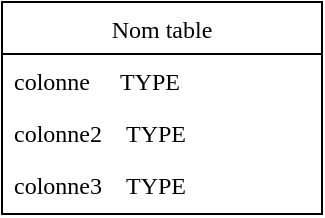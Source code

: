 <mxfile version="15.7.3" type="device" pages="10"><diagram id="C5RBs43oDa-KdzZeNtuy" name="der-entite"><mxGraphModel dx="1024" dy="636" grid="0" gridSize="10" guides="1" tooltips="1" connect="1" arrows="1" fold="0" page="0" pageScale="1" pageWidth="827" pageHeight="1169" math="0" shadow="0"><root><mxCell id="WIyWlLk6GJQsqaUBKTNV-0"/><mxCell id="WIyWlLk6GJQsqaUBKTNV-1" parent="WIyWlLk6GJQsqaUBKTNV-0"/><mxCell id="zkfFHV4jXpPFQw0GAbJ--0" value="Nom table" style="swimlane;fontStyle=0;align=center;verticalAlign=top;childLayout=stackLayout;horizontal=1;startSize=26;horizontalStack=0;resizeParent=1;resizeLast=0;collapsible=1;marginBottom=0;rounded=0;shadow=0;strokeWidth=1;fontFamily=Lucida Console;" parent="WIyWlLk6GJQsqaUBKTNV-1" vertex="1"><mxGeometry x="220" y="120" width="160" height="106" as="geometry"><mxRectangle x="230" y="140" width="160" height="26" as="alternateBounds"/></mxGeometry></mxCell><mxCell id="zkfFHV4jXpPFQw0GAbJ--1" value="colonne     TYPE" style="text;align=left;verticalAlign=top;spacingLeft=4;spacingRight=4;overflow=hidden;rotatable=0;points=[[0,0.5],[1,0.5]];portConstraint=eastwest;fontFamily=Lucida Console;" parent="zkfFHV4jXpPFQw0GAbJ--0" vertex="1"><mxGeometry y="26" width="160" height="26" as="geometry"/></mxCell><mxCell id="zkfFHV4jXpPFQw0GAbJ--2" value="colonne2    TYPE" style="text;align=left;verticalAlign=top;spacingLeft=4;spacingRight=4;overflow=hidden;rotatable=0;points=[[0,0.5],[1,0.5]];portConstraint=eastwest;rounded=0;shadow=0;html=0;fontFamily=Lucida Console;" parent="zkfFHV4jXpPFQw0GAbJ--0" vertex="1"><mxGeometry y="52" width="160" height="26" as="geometry"/></mxCell><mxCell id="zkfFHV4jXpPFQw0GAbJ--3" value="colonne3    TYPE" style="text;align=left;verticalAlign=top;spacingLeft=4;spacingRight=4;overflow=hidden;rotatable=0;points=[[0,0.5],[1,0.5]];portConstraint=eastwest;rounded=0;shadow=0;html=0;fontFamily=Lucida Console;" parent="zkfFHV4jXpPFQw0GAbJ--0" vertex="1"><mxGeometry y="78" width="160" height="26" as="geometry"/></mxCell></root></mxGraphModel></diagram><diagram id="D9b-Dn0LobTqBVT-W9Fx" name="der-relations"><mxGraphModel dx="1808" dy="851" grid="0" gridSize="10" guides="1" tooltips="1" connect="1" arrows="1" fold="0" page="0" pageScale="1" pageWidth="1100" pageHeight="850" math="0" shadow="0"><root><mxCell id="kLMQv0IjpuJt42WNpzRx-0"/><mxCell id="kLMQv0IjpuJt42WNpzRx-1" parent="kLMQv0IjpuJt42WNpzRx-0"/><mxCell id="vgr2a41YpSpFRUY5b3C--0" value="Table B" style="swimlane;fontStyle=0;align=center;verticalAlign=top;childLayout=stackLayout;horizontal=1;startSize=26;horizontalStack=0;resizeParent=1;resizeLast=0;collapsible=1;marginBottom=0;rounded=0;shadow=0;strokeWidth=1;fontFamily=Lucida Console;" vertex="1" parent="kLMQv0IjpuJt42WNpzRx-1"><mxGeometry x="155" y="120" width="160" height="106" as="geometry"><mxRectangle x="230" y="140" width="160" height="26" as="alternateBounds"/></mxGeometry></mxCell><mxCell id="vgr2a41YpSpFRUY5b3C--1" value="colonne1B    TYPE" style="text;align=left;verticalAlign=top;spacingLeft=4;spacingRight=4;overflow=hidden;rotatable=0;points=[[0,0.5],[1,0.5]];portConstraint=eastwest;fontFamily=Lucida Console;" vertex="1" parent="vgr2a41YpSpFRUY5b3C--0"><mxGeometry y="26" width="160" height="26" as="geometry"/></mxCell><mxCell id="vgr2a41YpSpFRUY5b3C--2" value="colonne2B    TYPE" style="text;align=left;verticalAlign=top;spacingLeft=4;spacingRight=4;overflow=hidden;rotatable=0;points=[[0,0.5],[1,0.5]];portConstraint=eastwest;rounded=0;shadow=0;html=0;fontFamily=Lucida Console;" vertex="1" parent="vgr2a41YpSpFRUY5b3C--0"><mxGeometry y="52" width="160" height="26" as="geometry"/></mxCell><mxCell id="vgr2a41YpSpFRUY5b3C--3" value="colonne3B    TYPE" style="text;align=left;verticalAlign=top;spacingLeft=4;spacingRight=4;overflow=hidden;rotatable=0;points=[[0,0.5],[1,0.5]];portConstraint=eastwest;rounded=0;shadow=0;html=0;fontFamily=Lucida Console;" vertex="1" parent="vgr2a41YpSpFRUY5b3C--0"><mxGeometry y="78" width="160" height="26" as="geometry"/></mxCell><mxCell id="vgr2a41YpSpFRUY5b3C--4" value="Table A" style="swimlane;fontStyle=0;align=center;verticalAlign=top;childLayout=stackLayout;horizontal=1;startSize=26;horizontalStack=0;resizeParent=1;resizeLast=0;collapsible=1;marginBottom=0;rounded=0;shadow=0;strokeWidth=1;fontFamily=Lucida Console;" vertex="1" parent="kLMQv0IjpuJt42WNpzRx-1"><mxGeometry x="-97" y="120" width="160" height="106" as="geometry"><mxRectangle x="230" y="140" width="160" height="26" as="alternateBounds"/></mxGeometry></mxCell><mxCell id="vgr2a41YpSpFRUY5b3C--5" value="colonne1A    TYPE" style="text;align=left;verticalAlign=top;spacingLeft=4;spacingRight=4;overflow=hidden;rotatable=0;points=[[0,0.5],[1,0.5]];portConstraint=eastwest;fontFamily=Lucida Console;" vertex="1" parent="vgr2a41YpSpFRUY5b3C--4"><mxGeometry y="26" width="160" height="26" as="geometry"/></mxCell><mxCell id="vgr2a41YpSpFRUY5b3C--6" value="colonne2A    TYPE" style="text;align=left;verticalAlign=top;spacingLeft=4;spacingRight=4;overflow=hidden;rotatable=0;points=[[0,0.5],[1,0.5]];portConstraint=eastwest;rounded=0;shadow=0;html=0;fontFamily=Lucida Console;" vertex="1" parent="vgr2a41YpSpFRUY5b3C--4"><mxGeometry y="52" width="160" height="26" as="geometry"/></mxCell><mxCell id="vgr2a41YpSpFRUY5b3C--7" value="colonne3A    TYPE" style="text;align=left;verticalAlign=top;spacingLeft=4;spacingRight=4;overflow=hidden;rotatable=0;points=[[0,0.5],[1,0.5]];portConstraint=eastwest;rounded=0;shadow=0;html=0;fontFamily=Lucida Console;" vertex="1" parent="vgr2a41YpSpFRUY5b3C--4"><mxGeometry y="78" width="160" height="26" as="geometry"/></mxCell><mxCell id="vgr2a41YpSpFRUY5b3C--8" style="edgeStyle=orthogonalEdgeStyle;rounded=0;orthogonalLoop=1;jettySize=auto;html=1;exitX=1;exitY=0.5;exitDx=0;exitDy=0;entryX=0;entryY=0.5;entryDx=0;entryDy=0;fontFamily=Lucida Console;endArrow=block;endFill=1;endSize=8;" edge="1" parent="kLMQv0IjpuJt42WNpzRx-1" source="vgr2a41YpSpFRUY5b3C--6" target="vgr2a41YpSpFRUY5b3C--1"><mxGeometry relative="1" as="geometry"/></mxCell></root></mxGraphModel></diagram><diagram id="LlS53bU0X4JO5NIweTen" name="cle-primaire"><mxGraphModel dx="1424" dy="636" grid="0" gridSize="10" guides="1" tooltips="1" connect="1" arrows="1" fold="0" page="0" pageScale="1" pageWidth="1100" pageHeight="850" math="0" shadow="0"><root><mxCell id="WvxzAkQigFM5G06DyNWa-0"/><mxCell id="WvxzAkQigFM5G06DyNWa-1" parent="WvxzAkQigFM5G06DyNWa-0"/><mxCell id="owy29zCs14hS-IJ2Bxuc-0" value="Table" style="swimlane;fontStyle=0;align=center;verticalAlign=top;childLayout=stackLayout;horizontal=1;startSize=26;horizontalStack=0;resizeParent=1;resizeLast=0;collapsible=1;marginBottom=0;rounded=0;shadow=0;strokeWidth=1;fontFamily=Lucida Console;" parent="WvxzAkQigFM5G06DyNWa-1" vertex="1"><mxGeometry x="-25" y="123" width="185" height="106" as="geometry"><mxRectangle x="230" y="140" width="160" height="26" as="alternateBounds"/></mxGeometry></mxCell><mxCell id="owy29zCs14hS-IJ2Bxuc-1" value="colonne1    TYPE    &lt;pk&gt;" style="text;align=left;verticalAlign=top;spacingLeft=4;spacingRight=4;overflow=hidden;rotatable=0;points=[[0,0.5],[1,0.5]];portConstraint=eastwest;fontFamily=Lucida Console;fontStyle=4;strokeColor=none;" parent="owy29zCs14hS-IJ2Bxuc-0" vertex="1"><mxGeometry y="26" width="185" height="26" as="geometry"/></mxCell><mxCell id="owy29zCs14hS-IJ2Bxuc-2" value="colonne2    TYPE" style="text;align=left;verticalAlign=top;spacingLeft=4;spacingRight=4;overflow=hidden;rotatable=0;points=[[0,0.5],[1,0.5]];portConstraint=eastwest;rounded=0;shadow=0;html=0;fontFamily=Lucida Console;" parent="owy29zCs14hS-IJ2Bxuc-0" vertex="1"><mxGeometry y="52" width="185" height="26" as="geometry"/></mxCell><mxCell id="owy29zCs14hS-IJ2Bxuc-3" value="colonne3    TYPE" style="text;align=left;verticalAlign=top;spacingLeft=4;spacingRight=4;overflow=hidden;rotatable=0;points=[[0,0.5],[1,0.5]];portConstraint=eastwest;rounded=0;shadow=0;html=0;fontFamily=Lucida Console;" parent="owy29zCs14hS-IJ2Bxuc-0" vertex="1"><mxGeometry y="78" width="185" height="26" as="geometry"/></mxCell></root></mxGraphModel></diagram><diagram id="rqyB9LeMrGLZ1qDMFjtw" name="cle-primaire-composee"><mxGraphModel dx="1808" dy="851" grid="0" gridSize="10" guides="1" tooltips="1" connect="1" arrows="1" fold="0" page="0" pageScale="1" pageWidth="1100" pageHeight="850" math="0" shadow="0"><root><mxCell id="07BVetbxr_40ma_hvVaX-0"/><mxCell id="07BVetbxr_40ma_hvVaX-1" parent="07BVetbxr_40ma_hvVaX-0"/><mxCell id="UziIK74sz4hEKsDTTw3v-0" value="Table" style="swimlane;fontStyle=0;align=center;verticalAlign=top;childLayout=stackLayout;horizontal=1;startSize=26;horizontalStack=0;resizeParent=1;resizeLast=0;collapsible=1;marginBottom=0;rounded=0;shadow=0;strokeWidth=1;fontFamily=Lucida Console;" vertex="1" parent="07BVetbxr_40ma_hvVaX-1"><mxGeometry x="-25" y="123" width="185" height="106" as="geometry"><mxRectangle x="230" y="140" width="160" height="26" as="alternateBounds"/></mxGeometry></mxCell><mxCell id="UziIK74sz4hEKsDTTw3v-1" value="colonne1    TYPE    &lt;pk&gt;" style="text;align=left;verticalAlign=top;spacingLeft=4;spacingRight=4;overflow=hidden;rotatable=0;points=[[0,0.5],[1,0.5]];portConstraint=eastwest;fontFamily=Lucida Console;fontStyle=4" vertex="1" parent="UziIK74sz4hEKsDTTw3v-0"><mxGeometry y="26" width="185" height="26" as="geometry"/></mxCell><mxCell id="UziIK74sz4hEKsDTTw3v-2" value="colonne2    TYPE    &lt;pk&gt;" style="text;align=left;verticalAlign=top;spacingLeft=4;spacingRight=4;overflow=hidden;rotatable=0;points=[[0,0.5],[1,0.5]];portConstraint=eastwest;rounded=0;shadow=0;html=0;fontFamily=Lucida Console;fontStyle=4" vertex="1" parent="UziIK74sz4hEKsDTTw3v-0"><mxGeometry y="52" width="185" height="26" as="geometry"/></mxCell><mxCell id="UziIK74sz4hEKsDTTw3v-3" value="colonne3    TYPE" style="text;align=left;verticalAlign=top;spacingLeft=4;spacingRight=4;overflow=hidden;rotatable=0;points=[[0,0.5],[1,0.5]];portConstraint=eastwest;rounded=0;shadow=0;html=0;fontFamily=Lucida Console;" vertex="1" parent="UziIK74sz4hEKsDTTw3v-0"><mxGeometry y="78" width="185" height="26" as="geometry"/></mxCell></root></mxGraphModel></diagram><diagram id="w32gjwLw-spZqtf6FVbt" name="non-nul"><mxGraphModel dx="1808" dy="851" grid="0" gridSize="10" guides="1" tooltips="1" connect="1" arrows="1" fold="0" page="0" pageScale="1" pageWidth="1100" pageHeight="850" math="0" shadow="0"><root><mxCell id="0l8ecwBUuyvc-x7pUuw2-0"/><mxCell id="0l8ecwBUuyvc-x7pUuw2-1" parent="0l8ecwBUuyvc-x7pUuw2-0"/><mxCell id="0jrC7W3eJ_2u3SNz7e74-0" value="Table" style="swimlane;fontStyle=0;align=center;verticalAlign=top;childLayout=stackLayout;horizontal=1;startSize=26;horizontalStack=0;resizeParent=1;resizeLast=0;collapsible=1;marginBottom=0;rounded=0;shadow=0;strokeWidth=1;fontFamily=Lucida Console;" vertex="1" parent="0l8ecwBUuyvc-x7pUuw2-1"><mxGeometry x="-25" y="123" width="217" height="106" as="geometry"><mxRectangle x="230" y="140" width="160" height="26" as="alternateBounds"/></mxGeometry></mxCell><mxCell id="0jrC7W3eJ_2u3SNz7e74-1" value="colonne1    TYPE" style="text;align=left;verticalAlign=top;spacingLeft=4;spacingRight=4;overflow=hidden;rotatable=0;points=[[0,0.5],[1,0.5]];portConstraint=eastwest;fontFamily=Lucida Console;fontStyle=0" vertex="1" parent="0jrC7W3eJ_2u3SNz7e74-0"><mxGeometry y="26" width="217" height="26" as="geometry"/></mxCell><mxCell id="0jrC7W3eJ_2u3SNz7e74-2" value="colonne2    TYPE   not null" style="text;align=left;verticalAlign=top;spacingLeft=4;spacingRight=4;overflow=hidden;rotatable=0;points=[[0,0.5],[1,0.5]];portConstraint=eastwest;rounded=0;shadow=0;html=0;fontFamily=Lucida Console;" vertex="1" parent="0jrC7W3eJ_2u3SNz7e74-0"><mxGeometry y="52" width="217" height="26" as="geometry"/></mxCell><mxCell id="0jrC7W3eJ_2u3SNz7e74-3" value="colonne3    TYPE" style="text;align=left;verticalAlign=top;spacingLeft=4;spacingRight=4;overflow=hidden;rotatable=0;points=[[0,0.5],[1,0.5]];portConstraint=eastwest;rounded=0;shadow=0;html=0;fontFamily=Lucida Console;" vertex="1" parent="0jrC7W3eJ_2u3SNz7e74-0"><mxGeometry y="78" width="217" height="26" as="geometry"/></mxCell></root></mxGraphModel></diagram><diagram id="I3Sxrsi-gAi3gDQ1JUn7" name="valeur-defaut"><mxGraphModel dx="1808" dy="851" grid="0" gridSize="10" guides="1" tooltips="1" connect="1" arrows="1" fold="0" page="0" pageScale="1" pageWidth="1100" pageHeight="850" math="0" shadow="0"><root><mxCell id="bDWnLz-5DOKxvgSZR70H-0"/><mxCell id="bDWnLz-5DOKxvgSZR70H-1" parent="bDWnLz-5DOKxvgSZR70H-0"/><mxCell id="LlpGqwnkumnkHYfsnq8W-0" value="Table" style="swimlane;fontStyle=0;align=center;verticalAlign=top;childLayout=stackLayout;horizontal=1;startSize=26;horizontalStack=0;resizeParent=1;resizeLast=0;collapsible=1;marginBottom=0;rounded=0;shadow=0;strokeWidth=1;fontFamily=Lucida Console;" vertex="1" parent="bDWnLz-5DOKxvgSZR70H-1"><mxGeometry x="-25" y="123" width="204" height="106" as="geometry"><mxRectangle x="230" y="140" width="160" height="26" as="alternateBounds"/></mxGeometry></mxCell><mxCell id="LlpGqwnkumnkHYfsnq8W-1" value="colonne1    TYPE" style="text;align=left;verticalAlign=top;spacingLeft=4;spacingRight=4;overflow=hidden;rotatable=0;points=[[0,0.5],[1,0.5]];portConstraint=eastwest;fontFamily=Lucida Console;fontStyle=0" vertex="1" parent="LlpGqwnkumnkHYfsnq8W-0"><mxGeometry y="26" width="204" height="26" as="geometry"/></mxCell><mxCell id="LlpGqwnkumnkHYfsnq8W-2" value="colonne2    TYPE = valeur" style="text;align=left;verticalAlign=top;spacingLeft=4;spacingRight=4;overflow=hidden;rotatable=0;points=[[0,0.5],[1,0.5]];portConstraint=eastwest;rounded=0;shadow=0;html=0;fontFamily=Lucida Console;" vertex="1" parent="LlpGqwnkumnkHYfsnq8W-0"><mxGeometry y="52" width="204" height="26" as="geometry"/></mxCell><mxCell id="LlpGqwnkumnkHYfsnq8W-3" value="colonne3    TYPE" style="text;align=left;verticalAlign=top;spacingLeft=4;spacingRight=4;overflow=hidden;rotatable=0;points=[[0,0.5],[1,0.5]];portConstraint=eastwest;rounded=0;shadow=0;html=0;fontFamily=Lucida Console;" vertex="1" parent="LlpGqwnkumnkHYfsnq8W-0"><mxGeometry y="78" width="204" height="26" as="geometry"/></mxCell></root></mxGraphModel></diagram><diagram id="amTNoDMaMST0JmwowO06" name="cle-etrangere"><mxGraphModel dx="1808" dy="851" grid="0" gridSize="10" guides="1" tooltips="1" connect="1" arrows="1" fold="0" page="0" pageScale="1" pageWidth="1100" pageHeight="850" math="0" shadow="0"><root><mxCell id="nT7Nl-NcEA9RjarQUYOJ-0"/><mxCell id="nT7Nl-NcEA9RjarQUYOJ-1" parent="nT7Nl-NcEA9RjarQUYOJ-0"/><mxCell id="5W5Psx_CIb_DV3aqsBja-0" value="Table B" style="swimlane;fontStyle=0;align=center;verticalAlign=top;childLayout=stackLayout;horizontal=1;startSize=26;horizontalStack=0;resizeParent=1;resizeLast=0;collapsible=1;marginBottom=0;rounded=0;shadow=0;strokeWidth=1;fontFamily=Lucida Console;" vertex="1" parent="nT7Nl-NcEA9RjarQUYOJ-1"><mxGeometry x="182" y="120" width="160" height="106" as="geometry"><mxRectangle x="230" y="140" width="160" height="26" as="alternateBounds"/></mxGeometry></mxCell><mxCell id="5W5Psx_CIb_DV3aqsBja-1" value="colonne1B    TYPE" style="text;align=left;verticalAlign=top;spacingLeft=4;spacingRight=4;overflow=hidden;rotatable=0;points=[[0,0.5],[1,0.5]];portConstraint=eastwest;fontFamily=Lucida Console;" vertex="1" parent="5W5Psx_CIb_DV3aqsBja-0"><mxGeometry y="26" width="160" height="26" as="geometry"/></mxCell><mxCell id="5W5Psx_CIb_DV3aqsBja-2" value="colonne2B    TYPE" style="text;align=left;verticalAlign=top;spacingLeft=4;spacingRight=4;overflow=hidden;rotatable=0;points=[[0,0.5],[1,0.5]];portConstraint=eastwest;rounded=0;shadow=0;html=0;fontFamily=Lucida Console;" vertex="1" parent="5W5Psx_CIb_DV3aqsBja-0"><mxGeometry y="52" width="160" height="26" as="geometry"/></mxCell><mxCell id="5W5Psx_CIb_DV3aqsBja-3" value="colonne3B    TYPE" style="text;align=left;verticalAlign=top;spacingLeft=4;spacingRight=4;overflow=hidden;rotatable=0;points=[[0,0.5],[1,0.5]];portConstraint=eastwest;rounded=0;shadow=0;html=0;fontFamily=Lucida Console;" vertex="1" parent="5W5Psx_CIb_DV3aqsBja-0"><mxGeometry y="78" width="160" height="26" as="geometry"/></mxCell><mxCell id="5W5Psx_CIb_DV3aqsBja-4" value="Table A" style="swimlane;fontStyle=0;align=center;verticalAlign=top;childLayout=stackLayout;horizontal=1;startSize=26;horizontalStack=0;resizeParent=1;resizeLast=0;collapsible=1;marginBottom=0;rounded=0;shadow=0;strokeWidth=1;fontFamily=Lucida Console;" vertex="1" parent="nT7Nl-NcEA9RjarQUYOJ-1"><mxGeometry x="-97" y="120" width="194" height="106" as="geometry"><mxRectangle x="230" y="140" width="160" height="26" as="alternateBounds"/></mxGeometry></mxCell><mxCell id="5W5Psx_CIb_DV3aqsBja-5" value="colonne1A    TYPE" style="text;align=left;verticalAlign=top;spacingLeft=4;spacingRight=4;overflow=hidden;rotatable=0;points=[[0,0.5],[1,0.5]];portConstraint=eastwest;fontFamily=Lucida Console;" vertex="1" parent="5W5Psx_CIb_DV3aqsBja-4"><mxGeometry y="26" width="194" height="26" as="geometry"/></mxCell><mxCell id="5W5Psx_CIb_DV3aqsBja-6" value="colonne2A    TYPE    &lt;fk&gt;" style="text;align=left;verticalAlign=top;spacingLeft=4;spacingRight=4;overflow=hidden;rotatable=0;points=[[0,0.5],[1,0.5]];portConstraint=eastwest;rounded=0;shadow=0;html=0;fontFamily=Lucida Console;" vertex="1" parent="5W5Psx_CIb_DV3aqsBja-4"><mxGeometry y="52" width="194" height="26" as="geometry"/></mxCell><mxCell id="5W5Psx_CIb_DV3aqsBja-7" value="colonne3A    TYPE" style="text;align=left;verticalAlign=top;spacingLeft=4;spacingRight=4;overflow=hidden;rotatable=0;points=[[0,0.5],[1,0.5]];portConstraint=eastwest;rounded=0;shadow=0;html=0;fontFamily=Lucida Console;" vertex="1" parent="5W5Psx_CIb_DV3aqsBja-4"><mxGeometry y="78" width="194" height="26" as="geometry"/></mxCell><mxCell id="5W5Psx_CIb_DV3aqsBja-8" style="edgeStyle=orthogonalEdgeStyle;rounded=0;orthogonalLoop=1;jettySize=auto;html=1;exitX=1;exitY=0.5;exitDx=0;exitDy=0;entryX=0;entryY=0.5;entryDx=0;entryDy=0;fontFamily=Lucida Console;endArrow=block;endFill=1;endSize=8;" edge="1" parent="nT7Nl-NcEA9RjarQUYOJ-1" source="5W5Psx_CIb_DV3aqsBja-6" target="5W5Psx_CIb_DV3aqsBja-1"><mxGeometry relative="1" as="geometry"/></mxCell></root></mxGraphModel></diagram><diagram id="P1bN_ujrWvZtinfgcB2p" name="contraintes"><mxGraphModel dx="1808" dy="851" grid="0" gridSize="10" guides="1" tooltips="1" connect="1" arrows="1" fold="0" page="0" pageScale="1" pageWidth="1100" pageHeight="850" math="0" shadow="0"><root><mxCell id="wTVC3vkNd-uRksMQb47U-0"/><mxCell id="wTVC3vkNd-uRksMQb47U-1" parent="wTVC3vkNd-uRksMQb47U-0"/><mxCell id="qJc_YS66T3hrVvG2zQPt-0" value="Table B" style="swimlane;fontStyle=0;align=center;verticalAlign=top;childLayout=stackLayout;horizontal=1;startSize=26;horizontalStack=0;resizeParent=1;resizeLast=0;collapsible=1;marginBottom=0;rounded=0;shadow=0;strokeWidth=1;fontFamily=Lucida Console;" parent="wTVC3vkNd-uRksMQb47U-1" vertex="1"><mxGeometry x="182" y="120" width="201" height="106" as="geometry"><mxRectangle x="230" y="140" width="160" height="26" as="alternateBounds"/></mxGeometry></mxCell><mxCell id="qJc_YS66T3hrVvG2zQPt-1" value="colonne1B    TYPE" style="text;align=left;verticalAlign=top;spacingLeft=4;spacingRight=4;overflow=hidden;rotatable=0;points=[[0,0.5],[1,0.5]];portConstraint=eastwest;fontFamily=Lucida Console;" parent="qJc_YS66T3hrVvG2zQPt-0" vertex="1"><mxGeometry y="26" width="201" height="26" as="geometry"/></mxCell><mxCell id="qJc_YS66T3hrVvG2zQPt-2" value="colonne2B    TYPE" style="text;align=left;verticalAlign=top;spacingLeft=4;spacingRight=4;overflow=hidden;rotatable=0;points=[[0,0.5],[1,0.5]];portConstraint=eastwest;rounded=0;shadow=0;html=0;fontFamily=Lucida Console;" parent="qJc_YS66T3hrVvG2zQPt-0" vertex="1"><mxGeometry y="52" width="201" height="26" as="geometry"/></mxCell><mxCell id="qJc_YS66T3hrVvG2zQPt-3" value="colonne3B    TYPE    &lt;c02&gt;" style="text;align=left;verticalAlign=top;spacingLeft=4;spacingRight=4;overflow=hidden;rotatable=0;points=[[0,0.5],[1,0.5]];portConstraint=eastwest;rounded=0;shadow=0;html=0;fontFamily=Lucida Console;" parent="qJc_YS66T3hrVvG2zQPt-0" vertex="1"><mxGeometry y="78" width="201" height="26" as="geometry"/></mxCell><mxCell id="qJc_YS66T3hrVvG2zQPt-4" value="Table A" style="swimlane;fontStyle=0;align=center;verticalAlign=top;childLayout=stackLayout;horizontal=1;startSize=26;horizontalStack=0;resizeParent=1;resizeLast=0;collapsible=1;marginBottom=0;rounded=0;shadow=0;strokeWidth=1;fontFamily=Lucida Console;" parent="wTVC3vkNd-uRksMQb47U-1" vertex="1"><mxGeometry x="-97" y="120" width="202" height="106" as="geometry"><mxRectangle x="230" y="140" width="160" height="26" as="alternateBounds"/></mxGeometry></mxCell><mxCell id="qJc_YS66T3hrVvG2zQPt-5" value="colonne1A    TYPE" style="text;align=left;verticalAlign=top;spacingLeft=4;spacingRight=4;overflow=hidden;rotatable=0;points=[[0,0.5],[1,0.5]];portConstraint=eastwest;fontFamily=Lucida Console;" parent="qJc_YS66T3hrVvG2zQPt-4" vertex="1"><mxGeometry y="26" width="202" height="26" as="geometry"/></mxCell><mxCell id="qJc_YS66T3hrVvG2zQPt-6" value="colonne2A    TYPE    &lt;c01&gt;" style="text;align=left;verticalAlign=top;spacingLeft=4;spacingRight=4;overflow=hidden;rotatable=0;points=[[0,0.5],[1,0.5]];portConstraint=eastwest;rounded=0;shadow=0;html=0;fontFamily=Lucida Console;" parent="qJc_YS66T3hrVvG2zQPt-4" vertex="1"><mxGeometry y="52" width="202" height="26" as="geometry"/></mxCell><mxCell id="qJc_YS66T3hrVvG2zQPt-7" value="colonne3A    TYPE    &lt;c01&gt;" style="text;align=left;verticalAlign=top;spacingLeft=4;spacingRight=4;overflow=hidden;rotatable=0;points=[[0,0.5],[1,0.5]];portConstraint=eastwest;rounded=0;shadow=0;html=0;fontFamily=Lucida Console;" parent="qJc_YS66T3hrVvG2zQPt-4" vertex="1"><mxGeometry y="78" width="202" height="26" as="geometry"/></mxCell></root></mxGraphModel></diagram><diagram id="6jp-YBDsgqQoSQAEM3TZ" name="embarcation"><mxGraphModel dx="2508" dy="851" grid="0" gridSize="10" guides="1" tooltips="1" connect="1" arrows="1" fold="0" page="1" pageScale="1" pageWidth="1100" pageHeight="850" math="0" shadow="0"><root><mxCell id="sNl0eQAJDgG8uwdiB_2A-0"/><mxCell id="sNl0eQAJDgG8uwdiB_2A-1" parent="sNl0eQAJDgG8uwdiB_2A-0"/><mxCell id="sNl0eQAJDgG8uwdiB_2A-2" value="Location" style="swimlane;fontStyle=0;childLayout=stackLayout;horizontal=1;startSize=26;fillColor=none;horizontalStack=0;resizeParent=1;resizeParentMax=0;resizeLast=0;collapsible=1;marginBottom=0;fontFamily=Lucida Console;" parent="sNl0eQAJDgG8uwdiB_2A-1" vertex="1"><mxGeometry x="330" y="53" width="316" height="156" as="geometry"/></mxCell><mxCell id="sNl0eQAJDgG8uwdiB_2A-3" value="id                 INT       &lt;pk&gt;" style="text;strokeColor=none;fillColor=none;align=left;verticalAlign=top;spacingLeft=4;spacingRight=4;overflow=hidden;rotatable=0;points=[[0,0.5],[1,0.5]];portConstraint=eastwest;fontStyle=4;fontFamily=Lucida Console;" parent="sNl0eQAJDgG8uwdiB_2A-2" vertex="1"><mxGeometry y="26" width="316" height="26" as="geometry"/></mxCell><mxCell id="sNl0eQAJDgG8uwdiB_2A-4" value="prisePossession    DATETIME       not null" style="text;strokeColor=none;fillColor=none;align=left;verticalAlign=top;spacingLeft=4;spacingRight=4;overflow=hidden;rotatable=0;points=[[0,0.5],[1,0.5]];portConstraint=eastwest;fontFamily=Lucida Console;" parent="sNl0eQAJDgG8uwdiB_2A-2" vertex="1"><mxGeometry y="52" width="316" height="26" as="geometry"/></mxCell><mxCell id="sNl0eQAJDgG8uwdiB_2A-5" value="retourPrevu        DATETIME       not null" style="text;strokeColor=none;fillColor=none;align=left;verticalAlign=top;spacingLeft=4;spacingRight=4;overflow=hidden;rotatable=0;points=[[0,0.5],[1,0.5]];portConstraint=eastwest;fontFamily=Lucida Console;" parent="sNl0eQAJDgG8uwdiB_2A-2" vertex="1"><mxGeometry y="78" width="316" height="26" as="geometry"/></mxCell><mxCell id="sNl0eQAJDgG8uwdiB_2A-6" value="retourReel         DATETIME       not null" style="text;strokeColor=none;fillColor=none;align=left;verticalAlign=top;spacingLeft=4;spacingRight=4;overflow=hidden;rotatable=0;points=[[0,0.5],[1,0.5]];portConstraint=eastwest;fontFamily=Lucida Console;" parent="sNl0eQAJDgG8uwdiB_2A-2" vertex="1"><mxGeometry y="104" width="316" height="26" as="geometry"/></mxCell><mxCell id="sNl0eQAJDgG8uwdiB_2A-15" value="client             INTEGER   &lt;fk&gt; not null" style="text;strokeColor=none;fillColor=none;align=left;verticalAlign=top;spacingLeft=4;spacingRight=4;overflow=hidden;rotatable=0;points=[[0,0.5],[1,0.5]];portConstraint=eastwest;fontFamily=Lucida Console;" parent="sNl0eQAJDgG8uwdiB_2A-2" vertex="1"><mxGeometry y="130" width="316" height="26" as="geometry"/></mxCell><mxCell id="sNl0eQAJDgG8uwdiB_2A-7" value="Client" style="swimlane;fontStyle=0;childLayout=stackLayout;horizontal=1;startSize=26;fillColor=none;horizontalStack=0;resizeParent=1;resizeParentMax=0;resizeLast=0;collapsible=1;marginBottom=0;fontFamily=Lucida Console;" parent="sNl0eQAJDgG8uwdiB_2A-1" vertex="1"><mxGeometry x="716" y="45" width="343" height="208" as="geometry"/></mxCell><mxCell id="sNl0eQAJDgG8uwdiB_2A-8" value="id                 INT         &lt;pk&gt;" style="text;strokeColor=none;fillColor=none;align=left;verticalAlign=top;spacingLeft=4;spacingRight=4;overflow=hidden;rotatable=0;points=[[0,0.5],[1,0.5]];portConstraint=eastwest;fontStyle=4;fontFamily=Lucida Console;" parent="sNl0eQAJDgG8uwdiB_2A-7" vertex="1"><mxGeometry y="26" width="343" height="26" as="geometry"/></mxCell><mxCell id="sNl0eQAJDgG8uwdiB_2A-9" value="nom                VARCHAR(255)      not null" style="text;strokeColor=none;fillColor=none;align=left;verticalAlign=top;spacingLeft=4;spacingRight=4;overflow=hidden;rotatable=0;points=[[0,0.5],[1,0.5]];portConstraint=eastwest;fontFamily=Lucida Console;" parent="sNl0eQAJDgG8uwdiB_2A-7" vertex="1"><mxGeometry y="52" width="343" height="26" as="geometry"/></mxCell><mxCell id="sNl0eQAJDgG8uwdiB_2A-10" value="prenom             VARCHAR(255)      not null" style="text;strokeColor=none;fillColor=none;align=left;verticalAlign=top;spacingLeft=4;spacingRight=4;overflow=hidden;rotatable=0;points=[[0,0.5],[1,0.5]];portConstraint=eastwest;fontFamily=Lucida Console;" parent="sNl0eQAJDgG8uwdiB_2A-7" vertex="1"><mxGeometry y="78" width="343" height="26" as="geometry"/></mxCell><mxCell id="sNl0eQAJDgG8uwdiB_2A-11" value="numeroCivique      INT               not null" style="text;strokeColor=none;fillColor=none;align=left;verticalAlign=top;spacingLeft=4;spacingRight=4;overflow=hidden;rotatable=0;points=[[0,0.5],[1,0.5]];portConstraint=eastwest;fontFamily=Lucida Console;" parent="sNl0eQAJDgG8uwdiB_2A-7" vertex="1"><mxGeometry y="104" width="343" height="26" as="geometry"/></mxCell><mxCell id="sNl0eQAJDgG8uwdiB_2A-12" value="rue                VARCHAR(255)      not null" style="text;strokeColor=none;fillColor=none;align=left;verticalAlign=top;spacingLeft=4;spacingRight=4;overflow=hidden;rotatable=0;points=[[0,0.5],[1,0.5]];portConstraint=eastwest;fontFamily=Lucida Console;" parent="sNl0eQAJDgG8uwdiB_2A-7" vertex="1"><mxGeometry y="130" width="343" height="26" as="geometry"/></mxCell><mxCell id="sNl0eQAJDgG8uwdiB_2A-13" value="ville              VARCHAR(255)      not null" style="text;strokeColor=none;fillColor=none;align=left;verticalAlign=top;spacingLeft=4;spacingRight=4;overflow=hidden;rotatable=0;points=[[0,0.5],[1,0.5]];portConstraint=eastwest;fontFamily=Lucida Console;" parent="sNl0eQAJDgG8uwdiB_2A-7" vertex="1"><mxGeometry y="156" width="343" height="26" as="geometry"/></mxCell><mxCell id="sNl0eQAJDgG8uwdiB_2A-14" value="telephone          VARCHAR(255)      not null" style="text;strokeColor=none;fillColor=none;align=left;verticalAlign=top;spacingLeft=4;spacingRight=4;overflow=hidden;rotatable=0;points=[[0,0.5],[1,0.5]];portConstraint=eastwest;fontFamily=Lucida Console;" parent="sNl0eQAJDgG8uwdiB_2A-7" vertex="1"><mxGeometry y="182" width="343" height="26" as="geometry"/></mxCell><mxCell id="sNl0eQAJDgG8uwdiB_2A-16" style="edgeStyle=orthogonalEdgeStyle;rounded=0;orthogonalLoop=1;jettySize=auto;html=1;exitX=1;exitY=0.5;exitDx=0;exitDy=0;entryX=0;entryY=0.5;entryDx=0;entryDy=0;fontFamily=Lucida Console;endArrow=block;endFill=1;endSize=8;" parent="sNl0eQAJDgG8uwdiB_2A-1" source="sNl0eQAJDgG8uwdiB_2A-15" target="sNl0eQAJDgG8uwdiB_2A-8" edge="1"><mxGeometry relative="1" as="geometry"/></mxCell><mxCell id="sNl0eQAJDgG8uwdiB_2A-17" value="TypeEmbarcation" style="swimlane;fontStyle=0;childLayout=stackLayout;horizontal=1;startSize=26;fillColor=none;horizontalStack=0;resizeParent=1;resizeParentMax=0;resizeLast=0;collapsible=1;marginBottom=0;fontFamily=Lucida Console;" parent="sNl0eQAJDgG8uwdiB_2A-1" vertex="1"><mxGeometry x="313" y="578" width="371" height="182" as="geometry"/></mxCell><mxCell id="sNl0eQAJDgG8uwdiB_2A-18" value="id                    INT           &lt;pk&gt;" style="text;strokeColor=none;fillColor=none;align=left;verticalAlign=top;spacingLeft=4;spacingRight=4;overflow=hidden;rotatable=0;points=[[0,0.5],[1,0.5]];portConstraint=eastwest;fontStyle=4;fontFamily=Lucida Console;" parent="sNl0eQAJDgG8uwdiB_2A-17" vertex="1"><mxGeometry y="26" width="371" height="26" as="geometry"/></mxCell><mxCell id="sNl0eQAJDgG8uwdiB_2A-19" value="nom                   VARCHAR(255)       not null" style="text;strokeColor=none;fillColor=none;align=left;verticalAlign=top;spacingLeft=4;spacingRight=4;overflow=hidden;rotatable=0;points=[[0,0.5],[1,0.5]];portConstraint=eastwest;fontFamily=Lucida Console;" parent="sNl0eQAJDgG8uwdiB_2A-17" vertex="1"><mxGeometry y="52" width="371" height="26" as="geometry"/></mxCell><mxCell id="sNl0eQAJDgG8uwdiB_2A-23" value="coutHoraire           NUMERIC(6,2)       not null" style="text;strokeColor=none;fillColor=none;align=left;verticalAlign=top;spacingLeft=4;spacingRight=4;overflow=hidden;rotatable=0;points=[[0,0.5],[1,0.5]];portConstraint=eastwest;fontFamily=Lucida Console;" parent="sNl0eQAJDgG8uwdiB_2A-17" vertex="1"><mxGeometry y="78" width="371" height="26" as="geometry"/></mxCell><mxCell id="sNl0eQAJDgG8uwdiB_2A-20" value="occupationMinimale    INT                not null" style="text;strokeColor=none;fillColor=none;align=left;verticalAlign=top;spacingLeft=4;spacingRight=4;overflow=hidden;rotatable=0;points=[[0,0.5],[1,0.5]];portConstraint=eastwest;fontFamily=Lucida Console;" parent="sNl0eQAJDgG8uwdiB_2A-17" vertex="1"><mxGeometry y="104" width="371" height="26" as="geometry"/></mxCell><mxCell id="sNl0eQAJDgG8uwdiB_2A-21" value="occupationMaximale    INT           &lt;c1&gt; not null" style="text;strokeColor=none;fillColor=none;align=left;verticalAlign=top;spacingLeft=4;spacingRight=4;overflow=hidden;rotatable=0;points=[[0,0.5],[1,0.5]];portConstraint=eastwest;fontFamily=Lucida Console;" parent="sNl0eQAJDgG8uwdiB_2A-17" vertex="1"><mxGeometry y="130" width="371" height="26" as="geometry"/></mxCell><mxCell id="sNl0eQAJDgG8uwdiB_2A-31" value="pagaieRequise         INT                not null" style="text;strokeColor=none;fillColor=none;align=left;verticalAlign=top;spacingLeft=4;spacingRight=4;overflow=hidden;rotatable=0;points=[[0,0.5],[1,0.5]];portConstraint=eastwest;fontFamily=Lucida Console;" parent="sNl0eQAJDgG8uwdiB_2A-17" vertex="1"><mxGeometry y="156" width="371" height="26" as="geometry"/></mxCell><mxCell id="sNl0eQAJDgG8uwdiB_2A-24" value="TypePagaie" style="swimlane;fontStyle=0;childLayout=stackLayout;horizontal=1;startSize=26;fillColor=none;horizontalStack=0;resizeParent=1;resizeParentMax=0;resizeLast=0;collapsible=1;marginBottom=0;fontFamily=Lucida Console;" parent="sNl0eQAJDgG8uwdiB_2A-1" vertex="1"><mxGeometry x="726" y="709" width="366" height="104" as="geometry"/></mxCell><mxCell id="sNl0eQAJDgG8uwdiB_2A-25" value="id                    INT           &lt;pk&gt;" style="text;strokeColor=none;fillColor=none;align=left;verticalAlign=top;spacingLeft=4;spacingRight=4;overflow=hidden;rotatable=0;points=[[0,0.5],[1,0.5]];portConstraint=eastwest;fontStyle=4;fontFamily=Lucida Console;" parent="sNl0eQAJDgG8uwdiB_2A-24" vertex="1"><mxGeometry y="26" width="366" height="26" as="geometry"/></mxCell><mxCell id="sNl0eQAJDgG8uwdiB_2A-30" value="coutHoraire           NUMERIC(6,2)       not null" style="text;strokeColor=none;fillColor=none;align=left;verticalAlign=top;spacingLeft=4;spacingRight=4;overflow=hidden;rotatable=0;points=[[0,0.5],[1,0.5]];portConstraint=eastwest;fontFamily=Lucida Console;" parent="sNl0eQAJDgG8uwdiB_2A-24" vertex="1"><mxGeometry y="52" width="366" height="26" as="geometry"/></mxCell><mxCell id="sNl0eQAJDgG8uwdiB_2A-27" value="nombrePales           INT" style="text;strokeColor=none;fillColor=none;align=left;verticalAlign=top;spacingLeft=4;spacingRight=4;overflow=hidden;rotatable=0;points=[[0,0.5],[1,0.5]];portConstraint=eastwest;fontFamily=Lucida Console;" parent="sNl0eQAJDgG8uwdiB_2A-24" vertex="1"><mxGeometry y="78" width="366" height="26" as="geometry"/></mxCell><mxCell id="sNl0eQAJDgG8uwdiB_2A-32" style="edgeStyle=orthogonalEdgeStyle;rounded=0;orthogonalLoop=1;jettySize=auto;html=1;exitX=1;exitY=0.5;exitDx=0;exitDy=0;entryX=0;entryY=0.5;entryDx=0;entryDy=0;fontFamily=Lucida Console;endArrow=block;endFill=1;endSize=8;" parent="sNl0eQAJDgG8uwdiB_2A-1" source="sNl0eQAJDgG8uwdiB_2A-31" target="sNl0eQAJDgG8uwdiB_2A-25" edge="1"><mxGeometry relative="1" as="geometry"/></mxCell><mxCell id="sNl0eQAJDgG8uwdiB_2A-33" value="Embarcation" style="swimlane;fontStyle=0;childLayout=stackLayout;horizontal=1;startSize=26;fillColor=none;horizontalStack=0;resizeParent=1;resizeParentMax=0;resizeLast=0;collapsible=1;marginBottom=0;fontFamily=Lucida Console;" parent="sNl0eQAJDgG8uwdiB_2A-1" vertex="1"><mxGeometry x="370" y="441" width="300" height="104" as="geometry"/></mxCell><mxCell id="sNl0eQAJDgG8uwdiB_2A-34" value="id             INT    &lt;pk&gt;" style="text;strokeColor=none;fillColor=none;align=left;verticalAlign=top;spacingLeft=4;spacingRight=4;overflow=hidden;rotatable=0;points=[[0,0.5],[1,0.5]];portConstraint=eastwest;fontStyle=4;fontFamily=Lucida Console;" parent="sNl0eQAJDgG8uwdiB_2A-33" vertex="1"><mxGeometry y="26" width="300" height="26" as="geometry"/></mxCell><mxCell id="sNl0eQAJDgG8uwdiB_2A-35" value="type           INT    &lt;fk, c2&gt; not null" style="text;strokeColor=none;fillColor=none;align=left;verticalAlign=top;spacingLeft=4;spacingRight=4;overflow=hidden;rotatable=0;points=[[0,0.5],[1,0.5]];portConstraint=eastwest;fontFamily=Lucida Console;" parent="sNl0eQAJDgG8uwdiB_2A-33" vertex="1"><mxGeometry y="52" width="300" height="26" as="geometry"/></mxCell><mxCell id="sNl0eQAJDgG8uwdiB_2A-36" value="noSequentiel   INT    &lt;c2&gt;     not null" style="text;strokeColor=none;fillColor=none;align=left;verticalAlign=top;spacingLeft=4;spacingRight=4;overflow=hidden;rotatable=0;points=[[0,0.5],[1,0.5]];portConstraint=eastwest;fontFamily=Lucida Console;" parent="sNl0eQAJDgG8uwdiB_2A-33" vertex="1"><mxGeometry y="78" width="300" height="26" as="geometry"/></mxCell><mxCell id="sNl0eQAJDgG8uwdiB_2A-40" value="TypeVesteFlotaison" style="swimlane;fontStyle=0;childLayout=stackLayout;horizontal=1;startSize=26;fillColor=none;horizontalStack=0;resizeParent=1;resizeParentMax=0;resizeLast=0;collapsible=1;marginBottom=0;fontFamily=Lucida Console;" parent="sNl0eQAJDgG8uwdiB_2A-1" vertex="1"><mxGeometry x="-44" y="594" width="309" height="104" as="geometry"/></mxCell><mxCell id="sNl0eQAJDgG8uwdiB_2A-41" value="id            INT           &lt;pk&gt;" style="text;strokeColor=none;fillColor=none;align=left;verticalAlign=top;spacingLeft=4;spacingRight=4;overflow=hidden;rotatable=0;points=[[0,0.5],[1,0.5]];portConstraint=eastwest;fontStyle=4;fontFamily=Lucida Console;" parent="sNl0eQAJDgG8uwdiB_2A-40" vertex="1"><mxGeometry y="26" width="309" height="26" as="geometry"/></mxCell><mxCell id="sNl0eQAJDgG8uwdiB_2A-44" value="coutHoraire   NUMERIC(6,2)       not null" style="text;strokeColor=none;fillColor=none;align=left;verticalAlign=top;spacingLeft=4;spacingRight=4;overflow=hidden;rotatable=0;points=[[0,0.5],[1,0.5]];portConstraint=eastwest;fontFamily=Lucida Console;" parent="sNl0eQAJDgG8uwdiB_2A-40" vertex="1"><mxGeometry y="52" width="309" height="26" as="geometry"/></mxCell><mxCell id="sNl0eQAJDgG8uwdiB_2A-42" value="taille        VARCHAR(5)         not null" style="text;strokeColor=none;fillColor=none;align=left;verticalAlign=top;spacingLeft=4;spacingRight=4;overflow=hidden;rotatable=0;points=[[0,0.5],[1,0.5]];portConstraint=eastwest;fontFamily=Lucida Console;" parent="sNl0eQAJDgG8uwdiB_2A-40" vertex="1"><mxGeometry y="78" width="309" height="26" as="geometry"/></mxCell><mxCell id="sNl0eQAJDgG8uwdiB_2A-45" value="VesteFlotaison" style="swimlane;fontStyle=0;childLayout=stackLayout;horizontal=1;startSize=26;fillColor=none;horizontalStack=0;resizeParent=1;resizeParentMax=0;resizeLast=0;collapsible=1;marginBottom=0;fontFamily=Lucida Console;" parent="sNl0eQAJDgG8uwdiB_2A-1" vertex="1"><mxGeometry x="-36" y="441" width="284" height="104" as="geometry"/></mxCell><mxCell id="sNl0eQAJDgG8uwdiB_2A-46" value="id             INT     &lt;pk&gt;" style="text;strokeColor=none;fillColor=none;align=left;verticalAlign=top;spacingLeft=4;spacingRight=4;overflow=hidden;rotatable=0;points=[[0,0.5],[1,0.5]];portConstraint=eastwest;fontStyle=4;fontFamily=Lucida Console;" parent="sNl0eQAJDgG8uwdiB_2A-45" vertex="1"><mxGeometry y="26" width="284" height="26" as="geometry"/></mxCell><mxCell id="sNl0eQAJDgG8uwdiB_2A-47" value="type           INT     &lt;fk&gt; not null" style="text;strokeColor=none;fillColor=none;align=left;verticalAlign=top;spacingLeft=4;spacingRight=4;overflow=hidden;rotatable=0;points=[[0,0.5],[1,0.5]];portConstraint=eastwest;fontFamily=Lucida Console;" parent="sNl0eQAJDgG8uwdiB_2A-45" vertex="1"><mxGeometry y="52" width="284" height="26" as="geometry"/></mxCell><mxCell id="sNl0eQAJDgG8uwdiB_2A-48" value="dateExpiration DATE         not null" style="text;strokeColor=none;fillColor=none;align=left;verticalAlign=top;spacingLeft=4;spacingRight=4;overflow=hidden;rotatable=0;points=[[0,0.5],[1,0.5]];portConstraint=eastwest;fontFamily=Lucida Console;" parent="sNl0eQAJDgG8uwdiB_2A-45" vertex="1"><mxGeometry y="78" width="284" height="26" as="geometry"/></mxCell><mxCell id="sNl0eQAJDgG8uwdiB_2A-49" style="edgeStyle=orthogonalEdgeStyle;rounded=0;orthogonalLoop=1;jettySize=auto;html=1;exitX=0;exitY=0.5;exitDx=0;exitDy=0;entryX=0;entryY=0.5;entryDx=0;entryDy=0;fontFamily=Lucida Console;endArrow=block;endFill=1;endSize=8;" parent="sNl0eQAJDgG8uwdiB_2A-1" source="sNl0eQAJDgG8uwdiB_2A-47" target="sNl0eQAJDgG8uwdiB_2A-41" edge="1"><mxGeometry relative="1" as="geometry"><Array as="points"><mxPoint x="-65" y="506"/><mxPoint x="-65" y="633"/></Array></mxGeometry></mxCell><mxCell id="sNl0eQAJDgG8uwdiB_2A-50" style="edgeStyle=orthogonalEdgeStyle;rounded=0;orthogonalLoop=1;jettySize=auto;html=1;exitX=0;exitY=0.5;exitDx=0;exitDy=0;entryX=0;entryY=0.5;entryDx=0;entryDy=0;fontFamily=Lucida Console;endArrow=block;endFill=1;endSize=8;" parent="sNl0eQAJDgG8uwdiB_2A-1" source="sNl0eQAJDgG8uwdiB_2A-35" target="sNl0eQAJDgG8uwdiB_2A-18" edge="1"><mxGeometry relative="1" as="geometry"><Array as="points"><mxPoint x="282" y="508"/><mxPoint x="282" y="617"/></Array></mxGeometry></mxCell><mxCell id="sNl0eQAJDgG8uwdiB_2A-51" value="Pagaie" style="swimlane;fontStyle=0;childLayout=stackLayout;horizontal=1;startSize=26;fillColor=none;horizontalStack=0;resizeParent=1;resizeParentMax=0;resizeLast=0;collapsible=1;marginBottom=0;fontFamily=Lucida Console;" parent="sNl0eQAJDgG8uwdiB_2A-1" vertex="1"><mxGeometry x="719" y="452" width="222" height="78" as="geometry"/></mxCell><mxCell id="sNl0eQAJDgG8uwdiB_2A-52" value="id      INT    &lt;pk&gt;" style="text;strokeColor=none;fillColor=none;align=left;verticalAlign=top;spacingLeft=4;spacingRight=4;overflow=hidden;rotatable=0;points=[[0,0.5],[1,0.5]];portConstraint=eastwest;fontStyle=4;fontFamily=Lucida Console;" parent="sNl0eQAJDgG8uwdiB_2A-51" vertex="1"><mxGeometry y="26" width="222" height="26" as="geometry"/></mxCell><mxCell id="sNl0eQAJDgG8uwdiB_2A-53" value="type    INT    &lt;fk&gt; not null" style="text;strokeColor=none;fillColor=none;align=left;verticalAlign=top;spacingLeft=4;spacingRight=4;overflow=hidden;rotatable=0;points=[[0,0.5],[1,0.5]];portConstraint=eastwest;fontFamily=Lucida Console;" parent="sNl0eQAJDgG8uwdiB_2A-51" vertex="1"><mxGeometry y="52" width="222" height="26" as="geometry"/></mxCell><mxCell id="sNl0eQAJDgG8uwdiB_2A-55" style="edgeStyle=orthogonalEdgeStyle;rounded=0;orthogonalLoop=1;jettySize=auto;html=1;exitX=1;exitY=0.5;exitDx=0;exitDy=0;entryX=1;entryY=0.5;entryDx=0;entryDy=0;fontFamily=Lucida Console;endArrow=block;endFill=1;endSize=8;" parent="sNl0eQAJDgG8uwdiB_2A-1" source="sNl0eQAJDgG8uwdiB_2A-53" target="sNl0eQAJDgG8uwdiB_2A-25" edge="1"><mxGeometry relative="1" as="geometry"><Array as="points"><mxPoint x="1137" y="517"/><mxPoint x="1137" y="748"/></Array></mxGeometry></mxCell><mxCell id="sNl0eQAJDgG8uwdiB_2A-56" value="LocationVesteFlotaison" style="swimlane;fontStyle=0;childLayout=stackLayout;horizontal=1;startSize=26;fillColor=none;horizontalStack=0;resizeParent=1;resizeParentMax=0;resizeLast=0;collapsible=1;marginBottom=0;fontFamily=Lucida Console;" parent="sNl0eQAJDgG8uwdiB_2A-1" vertex="1"><mxGeometry x="-8.5" y="295" width="229" height="78" as="geometry"/></mxCell><mxCell id="sNl0eQAJDgG8uwdiB_2A-57" value="location     INT     &lt;pk, fk&gt;" style="text;strokeColor=none;fillColor=none;align=left;verticalAlign=top;spacingLeft=4;spacingRight=4;overflow=hidden;rotatable=0;points=[[0,0.5],[1,0.5]];portConstraint=eastwest;fontStyle=4;fontFamily=Lucida Console;" parent="sNl0eQAJDgG8uwdiB_2A-56" vertex="1"><mxGeometry y="26" width="229" height="26" as="geometry"/></mxCell><mxCell id="sNl0eQAJDgG8uwdiB_2A-58" value="veste        INT     &lt;pk, fk&gt;" style="text;strokeColor=none;fillColor=none;align=left;verticalAlign=top;spacingLeft=4;spacingRight=4;overflow=hidden;rotatable=0;points=[[0,0.5],[1,0.5]];portConstraint=eastwest;fontFamily=Lucida Console;fontStyle=4" parent="sNl0eQAJDgG8uwdiB_2A-56" vertex="1"><mxGeometry y="52" width="229" height="26" as="geometry"/></mxCell><mxCell id="sNl0eQAJDgG8uwdiB_2A-61" style="edgeStyle=orthogonalEdgeStyle;rounded=0;orthogonalLoop=1;jettySize=auto;html=1;exitX=0;exitY=0.5;exitDx=0;exitDy=0;entryX=0;entryY=0.5;entryDx=0;entryDy=0;fontFamily=Lucida Console;endArrow=block;endFill=1;endSize=8;" parent="sNl0eQAJDgG8uwdiB_2A-1" source="sNl0eQAJDgG8uwdiB_2A-58" target="sNl0eQAJDgG8uwdiB_2A-46" edge="1"><mxGeometry relative="1" as="geometry"><Array as="points"><mxPoint x="-66" y="360"/><mxPoint x="-66" y="480"/></Array></mxGeometry></mxCell><mxCell id="sNl0eQAJDgG8uwdiB_2A-62" style="edgeStyle=orthogonalEdgeStyle;rounded=0;orthogonalLoop=1;jettySize=auto;html=1;exitX=0;exitY=0.5;exitDx=0;exitDy=0;fontFamily=Lucida Console;endArrow=block;endFill=1;endSize=8;" parent="sNl0eQAJDgG8uwdiB_2A-1" source="sNl0eQAJDgG8uwdiB_2A-57" target="sNl0eQAJDgG8uwdiB_2A-3" edge="1"><mxGeometry relative="1" as="geometry"/></mxCell><mxCell id="sNl0eQAJDgG8uwdiB_2A-63" value="LocationEmbarcation" style="swimlane;fontStyle=0;childLayout=stackLayout;horizontal=1;startSize=26;fillColor=none;horizontalStack=0;resizeParent=1;resizeParentMax=0;resizeLast=0;collapsible=1;marginBottom=0;fontFamily=Lucida Console;" parent="sNl0eQAJDgG8uwdiB_2A-1" vertex="1"><mxGeometry x="338" y="295" width="229" height="78" as="geometry"/></mxCell><mxCell id="sNl0eQAJDgG8uwdiB_2A-64" value="location     INT     &lt;pk, fk&gt;" style="text;strokeColor=none;fillColor=none;align=left;verticalAlign=top;spacingLeft=4;spacingRight=4;overflow=hidden;rotatable=0;points=[[0,0.5],[1,0.5]];portConstraint=eastwest;fontStyle=4;fontFamily=Lucida Console;" parent="sNl0eQAJDgG8uwdiB_2A-63" vertex="1"><mxGeometry y="26" width="229" height="26" as="geometry"/></mxCell><mxCell id="sNl0eQAJDgG8uwdiB_2A-65" value="embarcation  INT     &lt;pk, fk&gt;" style="text;strokeColor=none;fillColor=none;align=left;verticalAlign=top;spacingLeft=4;spacingRight=4;overflow=hidden;rotatable=0;points=[[0,0.5],[1,0.5]];portConstraint=eastwest;fontFamily=Lucida Console;fontStyle=4" parent="sNl0eQAJDgG8uwdiB_2A-63" vertex="1"><mxGeometry y="52" width="229" height="26" as="geometry"/></mxCell><mxCell id="sNl0eQAJDgG8uwdiB_2A-66" style="edgeStyle=orthogonalEdgeStyle;rounded=0;orthogonalLoop=1;jettySize=auto;html=1;exitX=0;exitY=0.5;exitDx=0;exitDy=0;entryX=0;entryY=0.5;entryDx=0;entryDy=0;fontFamily=Lucida Console;endArrow=block;endFill=1;endSize=8;" parent="sNl0eQAJDgG8uwdiB_2A-1" source="sNl0eQAJDgG8uwdiB_2A-64" target="sNl0eQAJDgG8uwdiB_2A-3" edge="1"><mxGeometry relative="1" as="geometry"><Array as="points"><mxPoint x="263" y="334"/><mxPoint x="263" y="93"/></Array></mxGeometry></mxCell><mxCell id="sNl0eQAJDgG8uwdiB_2A-67" style="edgeStyle=orthogonalEdgeStyle;rounded=0;orthogonalLoop=1;jettySize=auto;html=1;exitX=0;exitY=0.5;exitDx=0;exitDy=0;entryX=0;entryY=0.5;entryDx=0;entryDy=0;fontFamily=Lucida Console;endArrow=block;endFill=1;endSize=8;" parent="sNl0eQAJDgG8uwdiB_2A-1" source="sNl0eQAJDgG8uwdiB_2A-65" target="sNl0eQAJDgG8uwdiB_2A-34" edge="1"><mxGeometry relative="1" as="geometry"><Array as="points"><mxPoint x="278" y="360"/><mxPoint x="278" y="480"/></Array></mxGeometry></mxCell><mxCell id="sNl0eQAJDgG8uwdiB_2A-68" value="LocationPagaie" style="swimlane;fontStyle=0;childLayout=stackLayout;horizontal=1;startSize=26;fillColor=none;horizontalStack=0;resizeParent=1;resizeParentMax=0;resizeLast=0;collapsible=1;marginBottom=0;fontFamily=Lucida Console;" parent="sNl0eQAJDgG8uwdiB_2A-1" vertex="1"><mxGeometry x="617" y="293" width="229" height="78" as="geometry"/></mxCell><mxCell id="sNl0eQAJDgG8uwdiB_2A-69" value="location     INT     &lt;pk, fk&gt;" style="text;strokeColor=none;fillColor=none;align=left;verticalAlign=top;spacingLeft=4;spacingRight=4;overflow=hidden;rotatable=0;points=[[0,0.5],[1,0.5]];portConstraint=eastwest;fontStyle=4;fontFamily=Lucida Console;" parent="sNl0eQAJDgG8uwdiB_2A-68" vertex="1"><mxGeometry y="26" width="229" height="26" as="geometry"/></mxCell><mxCell id="sNl0eQAJDgG8uwdiB_2A-70" value="pagaie       INT     &lt;pk, fk&gt;" style="text;strokeColor=none;fillColor=none;align=left;verticalAlign=top;spacingLeft=4;spacingRight=4;overflow=hidden;rotatable=0;points=[[0,0.5],[1,0.5]];portConstraint=eastwest;fontFamily=Lucida Console;fontStyle=4" parent="sNl0eQAJDgG8uwdiB_2A-68" vertex="1"><mxGeometry y="52" width="229" height="26" as="geometry"/></mxCell><mxCell id="sNl0eQAJDgG8uwdiB_2A-71" style="edgeStyle=orthogonalEdgeStyle;rounded=0;orthogonalLoop=1;jettySize=auto;html=1;exitX=0;exitY=0.5;exitDx=0;exitDy=0;entryX=0;entryY=0.5;entryDx=0;entryDy=0;fontFamily=Lucida Console;endArrow=block;endFill=1;endSize=8;" parent="sNl0eQAJDgG8uwdiB_2A-1" source="sNl0eQAJDgG8uwdiB_2A-69" target="sNl0eQAJDgG8uwdiB_2A-3" edge="1"><mxGeometry relative="1" as="geometry"><Array as="points"><mxPoint x="592" y="332"/><mxPoint x="592" y="249"/><mxPoint x="263" y="249"/><mxPoint x="263" y="92"/><mxPoint x="330" y="92"/></Array></mxGeometry></mxCell><mxCell id="sNl0eQAJDgG8uwdiB_2A-72" style="edgeStyle=orthogonalEdgeStyle;rounded=0;orthogonalLoop=1;jettySize=auto;html=1;exitX=1;exitY=0.5;exitDx=0;exitDy=0;entryX=1;entryY=0.5;entryDx=0;entryDy=0;fontFamily=Lucida Console;endArrow=block;endFill=1;endSize=8;" parent="sNl0eQAJDgG8uwdiB_2A-1" source="sNl0eQAJDgG8uwdiB_2A-70" target="sNl0eQAJDgG8uwdiB_2A-52" edge="1"><mxGeometry relative="1" as="geometry"/></mxCell><mxCell id="9OF5yU1PqzMoXzg-KZso-0" value="1" style="text;html=1;strokeColor=none;fillColor=none;align=center;verticalAlign=middle;whiteSpace=wrap;rounded=0;fontFamily=Lucida Console;fontSize=22;fontStyle=1;fontColor=#FF3333;" vertex="1" parent="sNl0eQAJDgG8uwdiB_2A-1"><mxGeometry x="1064" y="79" width="31" height="32" as="geometry"/></mxCell><mxCell id="9OF5yU1PqzMoXzg-KZso-1" value="2" style="text;html=1;strokeColor=none;fillColor=none;align=center;verticalAlign=middle;whiteSpace=wrap;rounded=0;fontFamily=Lucida Console;fontSize=22;fontStyle=1;fontColor=#FF3333;" vertex="1" parent="sNl0eQAJDgG8uwdiB_2A-1"><mxGeometry x="661" y="45" width="31" height="32" as="geometry"/></mxCell><mxCell id="9OF5yU1PqzMoXzg-KZso-2" value="3" style="text;html=1;strokeColor=none;fillColor=none;align=center;verticalAlign=middle;whiteSpace=wrap;rounded=0;fontFamily=Lucida Console;fontSize=22;fontStyle=1;fontColor=#FF3333;" vertex="1" parent="sNl0eQAJDgG8uwdiB_2A-1"><mxGeometry x="176" y="253" width="31" height="32" as="geometry"/></mxCell><mxCell id="9OF5yU1PqzMoXzg-KZso-3" value="4" style="text;html=1;strokeColor=none;fillColor=none;align=center;verticalAlign=middle;whiteSpace=wrap;rounded=0;fontFamily=Lucida Console;fontSize=22;fontStyle=1;fontColor=#FF3333;" vertex="1" parent="sNl0eQAJDgG8uwdiB_2A-1"><mxGeometry x="675" y="540" width="31" height="32" as="geometry"/></mxCell></root></mxGraphModel></diagram><diagram id="O0FzDX69Ca0XV25ceEdG" name="app-sport"><mxGraphModel dx="1173" dy="709" grid="0" gridSize="10" guides="1" tooltips="1" connect="1" arrows="1" fold="0" page="1" pageScale="1" pageWidth="1100" pageHeight="850" math="0" shadow="0"><root><mxCell id="9c9P0XShuTlBXojVFilr-0"/><mxCell id="9c9P0XShuTlBXojVFilr-1" parent="9c9P0XShuTlBXojVFilr-0"/><mxCell id="H0Hw_tPdGI8rc-NBVr4r-4" value="PersonneUtilisatrice" style="swimlane;fontStyle=0;childLayout=stackLayout;horizontal=1;startSize=26;fillColor=none;horizontalStack=0;resizeParent=1;resizeParentMax=0;resizeLast=0;collapsible=1;marginBottom=0;fontFamily=Lucida Console;fontSize=12;fontColor=#000000;" vertex="1" parent="9c9P0XShuTlBXojVFilr-1"><mxGeometry x="114" y="280" width="315" height="130" as="geometry"/></mxCell><mxCell id="H0Hw_tPdGI8rc-NBVr4r-5" value="id            INTEGER       &lt;pk&gt;" style="text;strokeColor=none;fillColor=none;align=left;verticalAlign=top;spacingLeft=4;spacingRight=4;overflow=hidden;rotatable=0;points=[[0,0.5],[1,0.5]];portConstraint=eastwest;fontFamily=Lucida Console;fontSize=12;fontColor=#000000;fontStyle=4" vertex="1" parent="H0Hw_tPdGI8rc-NBVr4r-4"><mxGeometry y="26" width="315" height="26" as="geometry"/></mxCell><mxCell id="H0Hw_tPdGI8rc-NBVr4r-7" value="prenom        VARCHAR(255)        not null" style="text;strokeColor=none;fillColor=none;align=left;verticalAlign=top;spacingLeft=4;spacingRight=4;overflow=hidden;rotatable=0;points=[[0,0.5],[1,0.5]];portConstraint=eastwest;fontFamily=Lucida Console;fontSize=12;fontColor=#000000;" vertex="1" parent="H0Hw_tPdGI8rc-NBVr4r-4"><mxGeometry y="52" width="315" height="26" as="geometry"/></mxCell><mxCell id="H0Hw_tPdGI8rc-NBVr4r-8" value="courriel      VARCHAR(255)  &lt;c01&gt; not null" style="text;strokeColor=none;fillColor=none;align=left;verticalAlign=top;spacingLeft=4;spacingRight=4;overflow=hidden;rotatable=0;points=[[0,0.5],[1,0.5]];portConstraint=eastwest;fontFamily=Lucida Console;fontSize=12;fontColor=#000000;" vertex="1" parent="H0Hw_tPdGI8rc-NBVr4r-4"><mxGeometry y="78" width="315" height="26" as="geometry"/></mxCell><mxCell id="H0Hw_tPdGI8rc-NBVr4r-9" value="mot_de_passe  CHAR(128)           not null" style="text;strokeColor=none;fillColor=none;align=left;verticalAlign=top;spacingLeft=4;spacingRight=4;overflow=hidden;rotatable=0;points=[[0,0.5],[1,0.5]];portConstraint=eastwest;fontFamily=Lucida Console;fontSize=12;fontColor=#000000;" vertex="1" parent="H0Hw_tPdGI8rc-NBVr4r-4"><mxGeometry y="104" width="315" height="26" as="geometry"/></mxCell><mxCell id="H0Hw_tPdGI8rc-NBVr4r-10" value="ActiviteSportive" style="swimlane;fontStyle=0;childLayout=stackLayout;horizontal=1;startSize=26;fillColor=none;horizontalStack=0;resizeParent=1;resizeParentMax=0;resizeLast=0;collapsible=1;marginBottom=0;fontFamily=Lucida Console;fontSize=12;fontColor=#000000;" vertex="1" parent="9c9P0XShuTlBXojVFilr-1"><mxGeometry x="114" y="441" width="331" height="130" as="geometry"/></mxCell><mxCell id="H0Hw_tPdGI8rc-NBVr4r-11" value="id              INTEGER       &lt;pk&gt;" style="text;strokeColor=none;fillColor=none;align=left;verticalAlign=top;spacingLeft=4;spacingRight=4;overflow=hidden;rotatable=0;points=[[0,0.5],[1,0.5]];portConstraint=eastwest;fontFamily=Lucida Console;fontSize=12;fontColor=#000000;fontStyle=4" vertex="1" parent="H0Hw_tPdGI8rc-NBVr4r-10"><mxGeometry y="26" width="331" height="26" as="geometry"/></mxCell><mxCell id="H0Hw_tPdGI8rc-NBVr4r-12" value="nom             VARCHAR(255)        not null" style="text;strokeColor=none;fillColor=none;align=left;verticalAlign=top;spacingLeft=4;spacingRight=4;overflow=hidden;rotatable=0;points=[[0,0.5],[1,0.5]];portConstraint=eastwest;fontFamily=Lucida Console;fontSize=12;fontColor=#000000;" vertex="1" parent="H0Hw_tPdGI8rc-NBVr4r-10"><mxGeometry y="52" width="331" height="26" as="geometry"/></mxCell><mxCell id="H0Hw_tPdGI8rc-NBVr4r-13" value="intensite       ENUM          &lt;c02&gt; not null" style="text;strokeColor=none;fillColor=none;align=left;verticalAlign=top;spacingLeft=4;spacingRight=4;overflow=hidden;rotatable=0;points=[[0,0.5],[1,0.5]];portConstraint=eastwest;fontFamily=Lucida Console;fontSize=12;fontColor=#000000;" vertex="1" parent="H0Hw_tPdGI8rc-NBVr4r-10"><mxGeometry y="78" width="331" height="26" as="geometry"/></mxCell><mxCell id="H0Hw_tPdGI8rc-NBVr4r-14" value="individuelle    BOOLEAN = 0         not null" style="text;strokeColor=none;fillColor=none;align=left;verticalAlign=top;spacingLeft=4;spacingRight=4;overflow=hidden;rotatable=0;points=[[0,0.5],[1,0.5]];portConstraint=eastwest;fontFamily=Lucida Console;fontSize=12;fontColor=#000000;" vertex="1" parent="H0Hw_tPdGI8rc-NBVr4r-10"><mxGeometry y="104" width="331" height="26" as="geometry"/></mxCell><mxCell id="H0Hw_tPdGI8rc-NBVr4r-15" value="SeanceEntrainement" style="swimlane;fontStyle=0;childLayout=stackLayout;horizontal=1;startSize=26;fillColor=none;horizontalStack=0;resizeParent=1;resizeParentMax=0;resizeLast=0;collapsible=1;marginBottom=0;fontFamily=Lucida Console;fontSize=12;fontColor=#000000;" vertex="1" parent="9c9P0XShuTlBXojVFilr-1"><mxGeometry x="523" y="319" width="332" height="156" as="geometry"/></mxCell><mxCell id="H0Hw_tPdGI8rc-NBVr4r-16" value="id              INTEGER       &lt;pk&gt;" style="text;strokeColor=none;fillColor=none;align=left;verticalAlign=top;spacingLeft=4;spacingRight=4;overflow=hidden;rotatable=0;points=[[0,0.5],[1,0.5]];portConstraint=eastwest;fontFamily=Lucida Console;fontSize=12;fontColor=#000000;fontStyle=4" vertex="1" parent="H0Hw_tPdGI8rc-NBVr4r-15"><mxGeometry y="26" width="332" height="26" as="geometry"/></mxCell><mxCell id="H0Hw_tPdGI8rc-NBVr4r-18" value="utilisateur     INTEGER       &lt;fk&gt;  not null" style="text;strokeColor=none;fillColor=none;align=left;verticalAlign=top;spacingLeft=4;spacingRight=4;overflow=hidden;rotatable=0;points=[[0,0.5],[1,0.5]];portConstraint=eastwest;fontFamily=Lucida Console;fontSize=12;fontColor=#000000;" vertex="1" parent="H0Hw_tPdGI8rc-NBVr4r-15"><mxGeometry y="52" width="332" height="26" as="geometry"/></mxCell><mxCell id="H0Hw_tPdGI8rc-NBVr4r-17" value="activite        INTEGER       &lt;fk&gt;  not null" style="text;strokeColor=none;fillColor=none;align=left;verticalAlign=top;spacingLeft=4;spacingRight=4;overflow=hidden;rotatable=0;points=[[0,0.5],[1,0.5]];portConstraint=eastwest;fontFamily=Lucida Console;fontSize=12;fontColor=#000000;" vertex="1" parent="H0Hw_tPdGI8rc-NBVr4r-15"><mxGeometry y="78" width="332" height="26" as="geometry"/></mxCell><mxCell id="H0Hw_tPdGI8rc-NBVr4r-19" value="date            DATE                not null" style="text;strokeColor=none;fillColor=none;align=left;verticalAlign=top;spacingLeft=4;spacingRight=4;overflow=hidden;rotatable=0;points=[[0,0.5],[1,0.5]];portConstraint=eastwest;fontFamily=Lucida Console;fontSize=12;fontColor=#000000;" vertex="1" parent="H0Hw_tPdGI8rc-NBVr4r-15"><mxGeometry y="104" width="332" height="26" as="geometry"/></mxCell><mxCell id="H0Hw_tPdGI8rc-NBVr4r-20" value="duree           TIME                not null" style="text;strokeColor=none;fillColor=none;align=left;verticalAlign=top;spacingLeft=4;spacingRight=4;overflow=hidden;rotatable=0;points=[[0,0.5],[1,0.5]];portConstraint=eastwest;fontFamily=Lucida Console;fontSize=12;fontColor=#000000;" vertex="1" parent="H0Hw_tPdGI8rc-NBVr4r-15"><mxGeometry y="130" width="332" height="26" as="geometry"/></mxCell><mxCell id="H0Hw_tPdGI8rc-NBVr4r-22" style="edgeStyle=orthogonalEdgeStyle;rounded=0;orthogonalLoop=1;jettySize=auto;html=1;exitX=0;exitY=0.5;exitDx=0;exitDy=0;fontFamily=Lucida Console;fontSize=12;fontColor=#000000;" edge="1" parent="9c9P0XShuTlBXojVFilr-1" source="H0Hw_tPdGI8rc-NBVr4r-17" target="H0Hw_tPdGI8rc-NBVr4r-11"><mxGeometry relative="1" as="geometry"><Array as="points"><mxPoint x="470" y="410"/><mxPoint x="470" y="477"/></Array></mxGeometry></mxCell><mxCell id="H0Hw_tPdGI8rc-NBVr4r-23" style="edgeStyle=orthogonalEdgeStyle;rounded=0;orthogonalLoop=1;jettySize=auto;html=1;exitX=0;exitY=0.5;exitDx=0;exitDy=0;fontFamily=Lucida Console;fontSize=12;fontColor=#000000;" edge="1" parent="9c9P0XShuTlBXojVFilr-1" source="H0Hw_tPdGI8rc-NBVr4r-18" target="H0Hw_tPdGI8rc-NBVr4r-5"><mxGeometry relative="1" as="geometry"/></mxCell></root></mxGraphModel></diagram></mxfile>